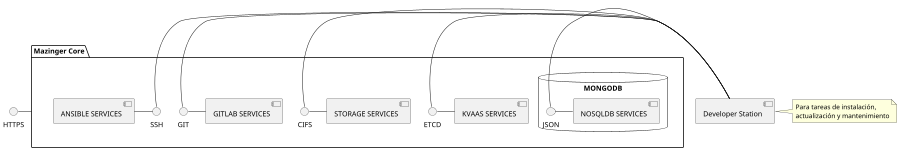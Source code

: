 @startuml
scale max 900 width

HTTPS - [Mazinger Core]
package "Mazinger Core" {
  ETCD - [KVAAS SERVICES]
  database "MONGODB" {
    JSON - [NOSQLDB SERVICES]
  }
  CIFS - [STORAGE SERVICES]
  GIT  - [GITLAB SERVICES]
  [ANSIBLE SERVICES] - SSH
}
[Developer Station] - ETCD
[Developer Station] - JSON
[Developer Station] - CIFS
[Developer Station] - GIT
[Developer Station] - SSH
note right of [Developer Station]
  Para tareas de instalación,
  actualización y mantenimiento
end note
@enduml
